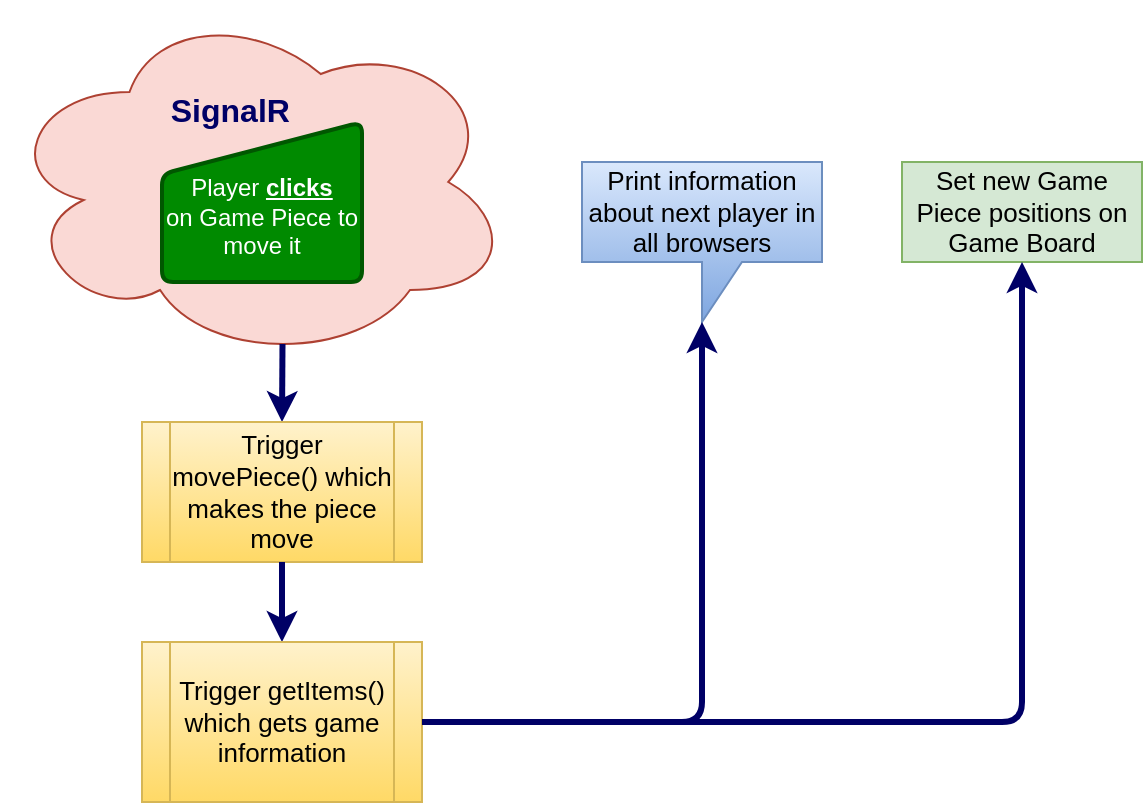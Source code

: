 <mxfile>
    <diagram id="NBDWN61lDRJ1WQGfwCbN" name="Page-1">
        <mxGraphModel dx="950" dy="667" grid="0" gridSize="10" guides="1" tooltips="1" connect="1" arrows="1" fold="1" page="1" pageScale="1" pageWidth="1169" pageHeight="827" background="#ffffff" math="0" shadow="0">
            <root>
                <mxCell id="0"/>
                <mxCell id="1" parent="0"/>
                <mxCell id="3" value="&lt;font style=&quot;font-size: 16px&quot;&gt;&lt;b&gt;SignalR&amp;nbsp; &amp;nbsp; &amp;nbsp;&amp;nbsp;&lt;/b&gt;&lt;/font&gt;&lt;br&gt;&lt;br&gt;&lt;br&gt;&lt;br&gt;&lt;br&gt;&lt;br&gt;" style="ellipse;shape=cloud;whiteSpace=wrap;html=1;fillColor=#fad9d5;strokeColor=#ae4132;fontColor=#000066;" vertex="1" parent="1">
                    <mxGeometry x="160" y="90" width="255" height="180" as="geometry"/>
                </mxCell>
                <mxCell id="2" value="&lt;br&gt;Player &lt;u&gt;&lt;b&gt;clicks&lt;/b&gt;&lt;/u&gt;&lt;br&gt;on Game Piece to move it" style="html=1;strokeWidth=2;shape=manualInput;whiteSpace=wrap;rounded=1;size=26;arcSize=11;fillColor=#008a00;strokeColor=#005700;fontColor=#ffffff;" vertex="1" parent="1">
                    <mxGeometry x="240" y="150" width="100" height="80" as="geometry"/>
                </mxCell>
                <mxCell id="4" value="" style="endArrow=classic;html=1;fontColor=#000066;exitX=0.55;exitY=0.95;exitDx=0;exitDy=0;exitPerimeter=0;fontSize=13;strokeWidth=3;strokeColor=#000066;entryX=0.5;entryY=0;entryDx=0;entryDy=0;" edge="1" parent="1" source="3">
                    <mxGeometry width="50" height="50" relative="1" as="geometry">
                        <mxPoint x="440" y="340" as="sourcePoint"/>
                        <mxPoint x="300" y="300" as="targetPoint"/>
                    </mxGeometry>
                </mxCell>
                <mxCell id="7" value="&lt;font color=&quot;#000000&quot;&gt;&lt;span style=&quot;font-family: &amp;#34;helvetica&amp;#34; ; font-size: 13px ; font-style: normal ; font-weight: 400 ; letter-spacing: normal ; text-align: center ; text-indent: 0px ; text-transform: none ; word-spacing: 0px ; display: inline ; float: none&quot;&gt;Trigger movePiece() which makes the piece move&lt;/span&gt;&lt;br&gt;&lt;/font&gt;" style="shape=process;whiteSpace=wrap;html=1;backgroundOutline=1;fontSize=13;fontColor=#f0f0f0;rounded=0;strokeColor=#d6b656;fillColor=#fff2cc;gradientColor=#ffd966;" vertex="1" parent="1">
                    <mxGeometry x="230" y="300" width="140" height="70" as="geometry"/>
                </mxCell>
                <mxCell id="12" value="" style="endArrow=classic;html=1;strokeColor=#000066;strokeWidth=3;fontSize=13;fontColor=#000066;exitX=0.5;exitY=1;exitDx=0;exitDy=0;entryX=0.5;entryY=0;entryDx=0;entryDy=0;" edge="1" parent="1" source="7" target="14">
                    <mxGeometry width="50" height="50" relative="1" as="geometry">
                        <mxPoint x="400" y="270" as="sourcePoint"/>
                        <mxPoint x="300" y="400" as="targetPoint"/>
                    </mxGeometry>
                </mxCell>
                <mxCell id="14" value="&lt;font color=&quot;#000000&quot;&gt;&lt;span style=&quot;font-family: &amp;#34;helvetica&amp;#34; ; font-size: 13px ; font-style: normal ; font-weight: 400 ; letter-spacing: normal ; text-align: center ; text-indent: 0px ; text-transform: none ; word-spacing: 0px ; display: inline ; float: none&quot;&gt;Trigger getItems()&lt;br&gt;&lt;/span&gt;which gets game information&lt;br&gt;&lt;/font&gt;" style="shape=process;whiteSpace=wrap;html=1;backgroundOutline=1;fontSize=13;fontColor=#f0f0f0;rounded=0;strokeColor=#d6b656;fillColor=#fff2cc;gradientColor=#ffd966;" vertex="1" parent="1">
                    <mxGeometry x="230" y="410" width="140" height="80" as="geometry"/>
                </mxCell>
                <mxCell id="15" value="&lt;font color=&quot;#000000&quot;&gt;Print information about next player in all browsers&lt;/font&gt;" style="shape=callout;whiteSpace=wrap;html=1;perimeter=calloutPerimeter;fontSize=13;gradientColor=#7ea6e0;fillColor=#dae8fc;strokeColor=#6c8ebf;" vertex="1" parent="1">
                    <mxGeometry x="450" y="170" width="120" height="80" as="geometry"/>
                </mxCell>
                <mxCell id="16" value="&lt;font color=&quot;#000000&quot;&gt;Set new Game Piece positions on Game Board&lt;br&gt;&lt;/font&gt;" style="rounded=0;whiteSpace=wrap;html=1;fontSize=13;fillColor=#d5e8d4;strokeColor=#82b366;" vertex="1" parent="1">
                    <mxGeometry x="610" y="170" width="120" height="50" as="geometry"/>
                </mxCell>
                <mxCell id="17" value="" style="endArrow=classic;html=1;strokeColor=#000066;strokeWidth=3;fontSize=13;fontColor=#000066;exitX=1;exitY=0.5;exitDx=0;exitDy=0;entryX=0;entryY=0;entryDx=60;entryDy=80;entryPerimeter=0;" edge="1" parent="1" source="14" target="15">
                    <mxGeometry width="50" height="50" relative="1" as="geometry">
                        <mxPoint x="380" y="380" as="sourcePoint"/>
                        <mxPoint x="430" y="330" as="targetPoint"/>
                        <Array as="points">
                            <mxPoint x="510" y="450"/>
                        </Array>
                    </mxGeometry>
                </mxCell>
                <mxCell id="18" value="" style="endArrow=classic;html=1;strokeColor=#000066;strokeWidth=3;fontSize=13;fontColor=#000066;entryX=0.5;entryY=1;entryDx=0;entryDy=0;" edge="1" parent="1" target="16">
                    <mxGeometry width="50" height="50" relative="1" as="geometry">
                        <mxPoint x="480" y="450" as="sourcePoint"/>
                        <mxPoint x="430" y="330" as="targetPoint"/>
                        <Array as="points">
                            <mxPoint x="670" y="450"/>
                        </Array>
                    </mxGeometry>
                </mxCell>
            </root>
        </mxGraphModel>
    </diagram>
</mxfile>
